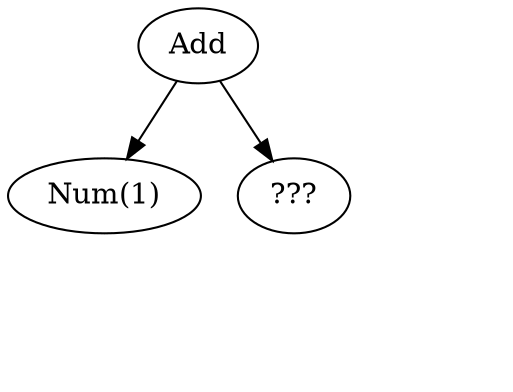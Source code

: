 digraph {
    rankdir=TB
    Add[label="Add" class="disabled"]
    One[label="Num(1)" class="leaf,disabled"]
    Two[label="???" class="leaf,rm"]
    TwoBis[label="Num(2)" class="leaf" style="invis"]
    Three[label="Num(3)" class="leaf" style="invis"]
    Add -> One[class="disabled"]
    Add -> Two[class="disabled"]
    Two -> TwoBis[style="invis"]
    Two -> Three[style="invis"]
}
